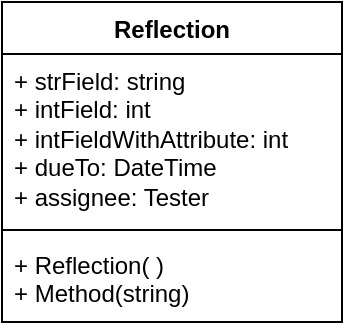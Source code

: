 <mxfile version="24.7.14">
  <diagram name="Страница — 1" id="wMiGqEO-0glnp5uPPuF9">
    <mxGraphModel dx="640" dy="871" grid="1" gridSize="10" guides="1" tooltips="1" connect="1" arrows="1" fold="1" page="1" pageScale="1" pageWidth="827" pageHeight="1169" math="0" shadow="0">
      <root>
        <mxCell id="0" />
        <mxCell id="1" parent="0" />
        <mxCell id="0hbwr7sFHVuIhFMwDFJ_-1" value="Reflection" style="swimlane;fontStyle=1;align=center;verticalAlign=top;childLayout=stackLayout;horizontal=1;startSize=26;horizontalStack=0;resizeParent=1;resizeParentMax=0;resizeLast=0;collapsible=1;marginBottom=0;whiteSpace=wrap;html=1;" parent="1" vertex="1">
          <mxGeometry x="150" y="250" width="170" height="160" as="geometry" />
        </mxCell>
        <mxCell id="0hbwr7sFHVuIhFMwDFJ_-2" value="+ strField: string&lt;div&gt;+ intField: int&lt;/div&gt;&lt;div&gt;+ intFieldWithAttribute: int&lt;/div&gt;&lt;div&gt;+ dueTo: DateTime&lt;/div&gt;&lt;div&gt;+ assignee: Tester&lt;/div&gt;" style="text;strokeColor=none;fillColor=none;align=left;verticalAlign=top;spacingLeft=4;spacingRight=4;overflow=hidden;rotatable=0;points=[[0,0.5],[1,0.5]];portConstraint=eastwest;whiteSpace=wrap;html=1;" parent="0hbwr7sFHVuIhFMwDFJ_-1" vertex="1">
          <mxGeometry y="26" width="170" height="84" as="geometry" />
        </mxCell>
        <mxCell id="0hbwr7sFHVuIhFMwDFJ_-3" value="" style="line;strokeWidth=1;fillColor=none;align=left;verticalAlign=middle;spacingTop=-1;spacingLeft=3;spacingRight=3;rotatable=0;labelPosition=right;points=[];portConstraint=eastwest;strokeColor=inherit;" parent="0hbwr7sFHVuIhFMwDFJ_-1" vertex="1">
          <mxGeometry y="110" width="170" height="8" as="geometry" />
        </mxCell>
        <mxCell id="0hbwr7sFHVuIhFMwDFJ_-4" value="+ Reflection( )&lt;div&gt;+ Method(string)&lt;/div&gt;" style="text;strokeColor=none;fillColor=none;align=left;verticalAlign=top;spacingLeft=4;spacingRight=4;overflow=hidden;rotatable=0;points=[[0,0.5],[1,0.5]];portConstraint=eastwest;whiteSpace=wrap;html=1;" parent="0hbwr7sFHVuIhFMwDFJ_-1" vertex="1">
          <mxGeometry y="118" width="170" height="42" as="geometry" />
        </mxCell>
      </root>
    </mxGraphModel>
  </diagram>
</mxfile>
